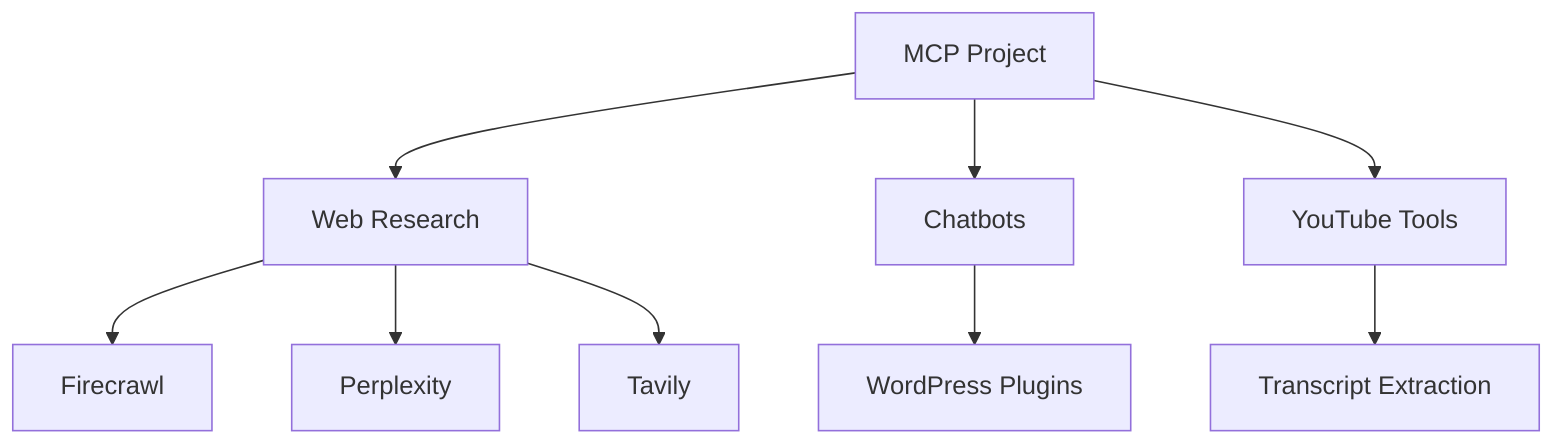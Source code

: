 graph TD
    A[MCP Project] --> B[Web Research]
    A --> C[Chatbots]
    A --> D[YouTube Tools]
    B --> E[Firecrawl]
    B --> F[Perplexity]
    B --> G[Tavily]
    C --> H[WordPress Plugins]
    D --> I[Transcript Extraction]